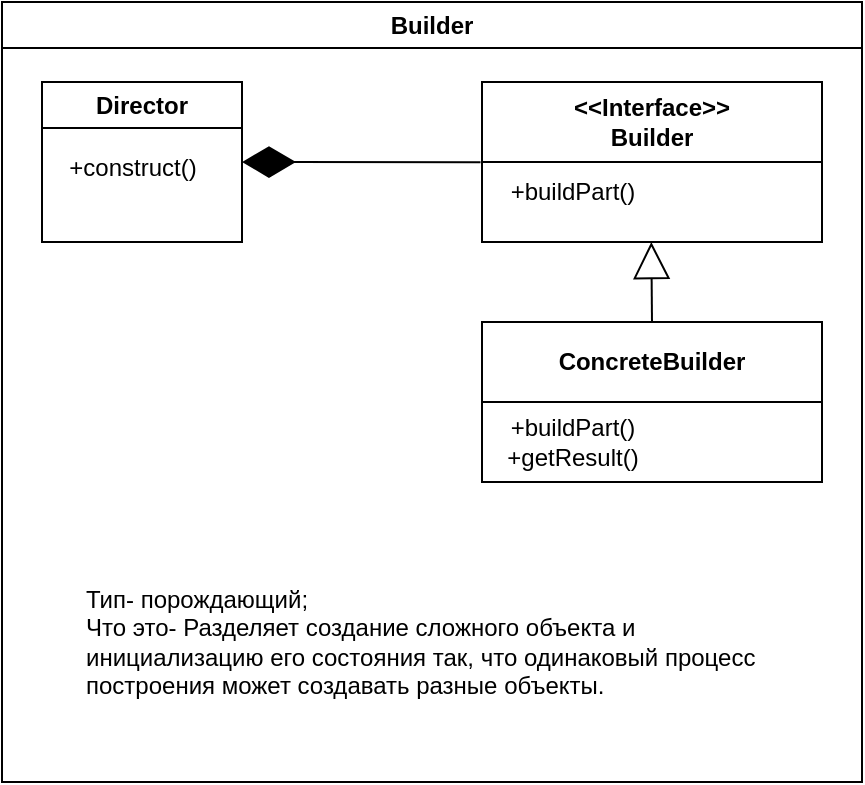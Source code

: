 <mxfile version="21.6.1" type="device">
  <diagram id="C5RBs43oDa-KdzZeNtuy" name="Page-1">
    <mxGraphModel dx="1434" dy="754" grid="1" gridSize="10" guides="1" tooltips="1" connect="1" arrows="1" fold="1" page="1" pageScale="1" pageWidth="827" pageHeight="1169" math="0" shadow="0">
      <root>
        <mxCell id="WIyWlLk6GJQsqaUBKTNV-0" />
        <mxCell id="WIyWlLk6GJQsqaUBKTNV-1" parent="WIyWlLk6GJQsqaUBKTNV-0" />
        <mxCell id="CcZW1RHWkV016jv-vr5Y-0" value="Builder" style="swimlane;whiteSpace=wrap;html=1;" vertex="1" parent="WIyWlLk6GJQsqaUBKTNV-1">
          <mxGeometry x="199" y="40" width="430" height="390" as="geometry" />
        </mxCell>
        <mxCell id="CcZW1RHWkV016jv-vr5Y-1" value="Director" style="swimlane;whiteSpace=wrap;html=1;" vertex="1" parent="CcZW1RHWkV016jv-vr5Y-0">
          <mxGeometry x="20" y="40" width="100" height="80" as="geometry" />
        </mxCell>
        <mxCell id="CcZW1RHWkV016jv-vr5Y-2" value="+construct()" style="text;html=1;align=center;verticalAlign=middle;resizable=0;points=[];autosize=1;strokeColor=none;fillColor=none;" vertex="1" parent="CcZW1RHWkV016jv-vr5Y-1">
          <mxGeometry y="28" width="90" height="30" as="geometry" />
        </mxCell>
        <mxCell id="CcZW1RHWkV016jv-vr5Y-3" value="&lt;div&gt;&amp;lt;&amp;lt;Interface&amp;gt;&amp;gt;&lt;/div&gt;&lt;div&gt;Builder&lt;/div&gt;" style="swimlane;whiteSpace=wrap;html=1;startSize=40;" vertex="1" parent="CcZW1RHWkV016jv-vr5Y-0">
          <mxGeometry x="240" y="40" width="170" height="80" as="geometry" />
        </mxCell>
        <mxCell id="CcZW1RHWkV016jv-vr5Y-4" value="+buildPart()" style="text;html=1;align=center;verticalAlign=middle;resizable=0;points=[];autosize=1;strokeColor=none;fillColor=none;" vertex="1" parent="CcZW1RHWkV016jv-vr5Y-3">
          <mxGeometry y="40" width="90" height="30" as="geometry" />
        </mxCell>
        <mxCell id="CcZW1RHWkV016jv-vr5Y-5" value="ConcreteBuilder" style="swimlane;whiteSpace=wrap;html=1;startSize=40;" vertex="1" parent="CcZW1RHWkV016jv-vr5Y-0">
          <mxGeometry x="240" y="160" width="170" height="80" as="geometry" />
        </mxCell>
        <mxCell id="CcZW1RHWkV016jv-vr5Y-6" value="&lt;div&gt;+buildPart()&lt;/div&gt;&lt;div&gt;+getResult()&lt;br&gt;&lt;/div&gt;" style="text;html=1;align=center;verticalAlign=middle;resizable=0;points=[];autosize=1;strokeColor=none;fillColor=none;" vertex="1" parent="CcZW1RHWkV016jv-vr5Y-5">
          <mxGeometry y="40" width="90" height="40" as="geometry" />
        </mxCell>
        <mxCell id="CcZW1RHWkV016jv-vr5Y-8" value="" style="endArrow=block;endSize=16;endFill=0;html=1;rounded=0;exitX=0.5;exitY=0;exitDx=0;exitDy=0;" edge="1" parent="CcZW1RHWkV016jv-vr5Y-0" source="CcZW1RHWkV016jv-vr5Y-5">
          <mxGeometry width="160" relative="1" as="geometry">
            <mxPoint x="324.66" y="180" as="sourcePoint" />
            <mxPoint x="324.66" y="120" as="targetPoint" />
          </mxGeometry>
        </mxCell>
        <mxCell id="CcZW1RHWkV016jv-vr5Y-10" value="" style="endArrow=diamondThin;endFill=1;endSize=24;html=1;rounded=0;entryX=1;entryY=0.5;entryDx=0;entryDy=0;exitX=-0.008;exitY=0.069;exitDx=0;exitDy=0;exitPerimeter=0;" edge="1" parent="CcZW1RHWkV016jv-vr5Y-0" target="CcZW1RHWkV016jv-vr5Y-1">
          <mxGeometry width="160" relative="1" as="geometry">
            <mxPoint x="239.28" y="80.07" as="sourcePoint" />
            <mxPoint x="120" y="78" as="targetPoint" />
          </mxGeometry>
        </mxCell>
        <mxCell id="CcZW1RHWkV016jv-vr5Y-11" value="&lt;div align=&quot;left&quot;&gt;Тип- порождающий;&lt;/div&gt;&lt;div align=&quot;left&quot;&gt;Что это- Разделяет создание сложного объекта и инициализацию его состояния так, что одинаковый процесс построения может создавать разные объекты.&lt;br&gt;&lt;/div&gt;" style="text;html=1;strokeColor=none;fillColor=none;align=left;verticalAlign=middle;whiteSpace=wrap;rounded=0;" vertex="1" parent="CcZW1RHWkV016jv-vr5Y-0">
          <mxGeometry x="40" y="280" width="340" height="80" as="geometry" />
        </mxCell>
      </root>
    </mxGraphModel>
  </diagram>
</mxfile>
